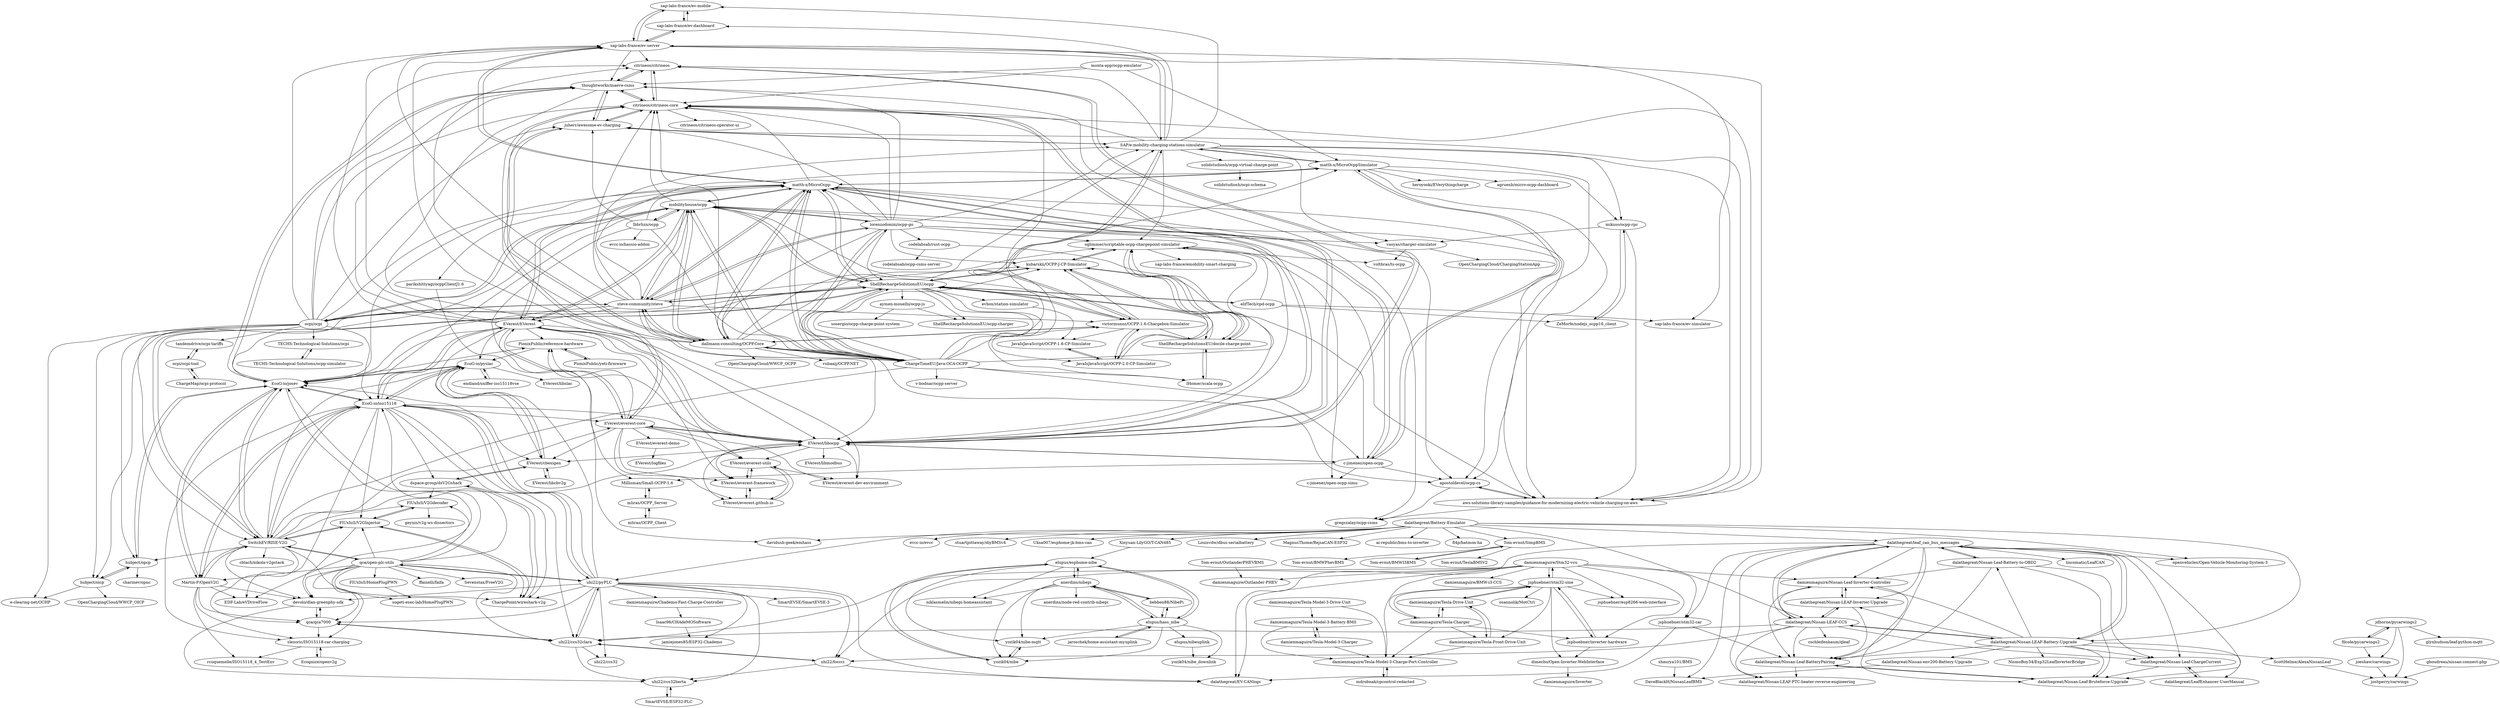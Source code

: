 digraph G {
"sap-labs-france/ev-mobile" -> "sap-labs-france/ev-dashboard"
"sap-labs-france/ev-mobile" -> "sap-labs-france/ev-server"
"lorenzodonini/ocpp-go" -> "mobilityhouse/ocpp"
"lorenzodonini/ocpp-go" -> "thoughtworks/maeve-csms"
"lorenzodonini/ocpp-go" -> "codelabsab/rust-ocpp"
"lorenzodonini/ocpp-go" -> "citrineos/citrineos-core"
"lorenzodonini/ocpp-go" -> "matth-x/MicroOcpp"
"lorenzodonini/ocpp-go" -> "vasyas/charger-simulator"
"lorenzodonini/ocpp-go" -> "steve-community/steve"
"lorenzodonini/ocpp-go" -> "kubarskii/OCPP-J-CP-Simulator"
"lorenzodonini/ocpp-go" -> "juherr/awesome-ev-charging"
"lorenzodonini/ocpp-go" -> "aws-solutions-library-samples/guidance-for-modernizing-electric-vehicle-charging-on-aws"
"lorenzodonini/ocpp-go" -> "ShellRechargeSolutionsEU/ocpp"
"lorenzodonini/ocpp-go" -> "ChargeTimeEU/Java-OCA-OCPP"
"lorenzodonini/ocpp-go" -> "dallmann-consulting/OCPP.Core"
"lorenzodonini/ocpp-go" -> "SAP/e-mobility-charging-stations-simulator"
"lorenzodonini/ocpp-go" -> "oglimmer/scriptable-ocpp-chargepoint-simulator"
"mobilityhouse/ocpp" -> "steve-community/steve"
"mobilityhouse/ocpp" -> "matth-x/MicroOcpp"
"mobilityhouse/ocpp" -> "lorenzodonini/ocpp-go"
"mobilityhouse/ocpp" -> "ChargeTimeEU/Java-OCA-OCPP"
"mobilityhouse/ocpp" -> "ShellRechargeSolutionsEU/ocpp"
"mobilityhouse/ocpp" -> "lbbrhzn/ocpp"
"mobilityhouse/ocpp" -> "dallmann-consulting/OCPP.Core"
"mobilityhouse/ocpp" -> "EcoG-io/josev"
"mobilityhouse/ocpp" -> "EcoG-io/iso15118"
"mobilityhouse/ocpp" -> "ocpi/ocpi"
"mobilityhouse/ocpp" -> "citrineos/citrineos-core"
"mobilityhouse/ocpp" -> "victormunoz/OCPP-1.6-Chargebox-Simulator"
"mobilityhouse/ocpp" -> "EVerest/EVerest"
"mobilityhouse/ocpp" -> "aws-solutions-library-samples/guidance-for-modernizing-electric-vehicle-charging-on-aws"
"mobilityhouse/ocpp" -> "EVerest/libocpp"
"steve-community/steve" -> "mobilityhouse/ocpp"
"steve-community/steve" -> "ChargeTimeEU/Java-OCA-OCPP"
"steve-community/steve" -> "matth-x/MicroOcpp"
"steve-community/steve" -> "ShellRechargeSolutionsEU/ocpp"
"steve-community/steve" -> "dallmann-consulting/OCPP.Core"
"steve-community/steve" -> "lorenzodonini/ocpp-go"
"steve-community/steve" -> "sap-labs-france/ev-server"
"steve-community/steve" -> "ocpi/ocpi"
"steve-community/steve" -> "victormunoz/OCPP-1.6-Chargebox-Simulator"
"steve-community/steve" -> "SAP/e-mobility-charging-stations-simulator"
"steve-community/steve" -> "kubarskii/OCPP-J-CP-Simulator"
"steve-community/steve" -> "EVerest/EVerest"
"steve-community/steve" -> "citrineos/citrineos-core"
"steve-community/steve" -> "matth-x/MicroOcppSimulator"
"steve-community/steve" -> "EcoG-io/josev"
"bebben88/NibePi" -> "anerdins/nibepi"
"bebben88/NibePi" -> "elupus/hass_nibe"
"sap-labs-france/ev-dashboard" -> "sap-labs-france/ev-server"
"sap-labs-france/ev-dashboard" -> "sap-labs-france/ev-mobile"
"elifTech/cpd-ocpp" -> "ShellRechargeSolutionsEU/ocpp"
"elifTech/cpd-ocpp" -> "ZeMorfe/nodejs_ocpp16_client"
"elifTech/cpd-ocpp" -> "oglimmer/scriptable-ocpp-chargepoint-simulator"
"elifTech/cpd-ocpp" -> "sap-labs-france/ev-simulator"
"victormunoz/OCPP-1.6-Chargebox-Simulator" -> "JavaIsJavaScript/OCPP-2.0-CP-Simulator"
"victormunoz/OCPP-1.6-Chargebox-Simulator" -> "dallmann-consulting/OCPP.Core"
"victormunoz/OCPP-1.6-Chargebox-Simulator" -> "SAP/e-mobility-charging-stations-simulator"
"victormunoz/OCPP-1.6-Chargebox-Simulator" -> "JavaIsJavaScript/OCPP-1.6-CP-Simulator"
"victormunoz/OCPP-1.6-Chargebox-Simulator" -> "ShellRechargeSolutionsEU/docile-charge-point"
"victormunoz/OCPP-1.6-Chargebox-Simulator" -> "kubarskii/OCPP-J-CP-Simulator"
"victormunoz/OCPP-1.6-Chargebox-Simulator" -> "ShellRechargeSolutionsEU/ocpp"
"jsphuebner/stm32-sine" -> "jsphuebner/inverter-hardware"
"jsphuebner/stm32-sine" -> "damienmaguire/Tesla-Drive-Unit"
"jsphuebner/stm32-sine" -> "jsphuebner/esp8266-web-interface"
"jsphuebner/stm32-sine" -> "damienmaguire/Stm32-vcu"
"jsphuebner/stm32-sine" -> "damienmaguire/Tesla-Charger"
"jsphuebner/stm32-sine" -> "damienmaguire/Tesla-Front-Drive-Unit"
"jsphuebner/stm32-sine" -> "dimecho/Open-Inverter-WebInterface"
"jsphuebner/stm32-sine" -> "osannolik/MotCtrl" ["e"=1]
"kubarskii/OCPP-J-CP-Simulator" -> "JavaIsJavaScript/OCPP-2.0-CP-Simulator"
"kubarskii/OCPP-J-CP-Simulator" -> "ShellRechargeSolutionsEU/docile-charge-point"
"kubarskii/OCPP-J-CP-Simulator" -> "oglimmer/scriptable-ocpp-chargepoint-simulator"
"kubarskii/OCPP-J-CP-Simulator" -> "ShellRechargeSolutionsEU/ocpp"
"hubject/oicp" -> "hubject/opcp"
"hubject/oicp" -> "e-clearing-net/OCHP"
"hubject/oicp" -> "OpenChargingCloud/WWCP_OICP"
"FlUxIuS/V2GInjector" -> "FlUxIuS/V2Gdecoder"
"FlUxIuS/V2GInjector" -> "ChargePoint/wireshark-v2g"
"FlUxIuS/V2GInjector" -> "devolo/dlan-greenphy-sdk"
"FlUxIuS/V2GInjector" -> "SwitchEV/RISE-V2G"
"ZeMorfe/nodejs_ocpp16_client" -> "mikuso/ocpp-rpc"
"JavaIsJavaScript/OCPP-1.6-CP-Simulator" -> "JavaIsJavaScript/OCPP-2.0-CP-Simulator"
"ShellRechargeSolutionsEU/docile-charge-point" -> "IHomer/scala-ocpp"
"ShellRechargeSolutionsEU/docile-charge-point" -> "ShellRechargeSolutionsEU/ocpp"
"ShellRechargeSolutionsEU/docile-charge-point" -> "kubarskii/OCPP-J-CP-Simulator"
"ShellRechargeSolutionsEU/docile-charge-point" -> "oglimmer/scriptable-ocpp-chargepoint-simulator"
"damienmaguire/Tesla-Model-3-Drive-Unit" -> "damienmaguire/Tesla-Model-3-Charge-Port-Controller"
"damienmaguire/Tesla-Model-3-Drive-Unit" -> "damienmaguire/Tesla-Model-3-Battery-BMS"
"evbox/station-simulator" -> "JavaIsJavaScript/OCPP-1.6-CP-Simulator"
"damienmaguire/Tesla-Charger" -> "damienmaguire/Tesla-Drive-Unit"
"damienmaguire/Tesla-Charger" -> "damienmaguire/Tesla-Front-Drive-Unit"
"damienmaguire/Tesla-Charger" -> "jsphuebner/stm32-sine"
"damienmaguire/Tesla-Charger" -> "jsphuebner/inverter-hardware"
"damienmaguire/Tesla-Charger" -> "damienmaguire/Tesla-Model-3-Charge-Port-Controller"
"FlUxIuS/HomePlugPWN" -> "sogeti-esec-lab/HomePlugPWN"
"filcole/pycarwings2" -> "jdhorne/pycarwings2"
"filcole/pycarwings2" -> "joeshaw/carwings"
"Tom-evnut/BMWI3BMS" -> "Tom-evnut/SimpBMS"
"JavaIsJavaScript/OCPP-2.0-CP-Simulator" -> "JavaIsJavaScript/OCPP-1.6-CP-Simulator"
"JavaIsJavaScript/OCPP-2.0-CP-Simulator" -> "kubarskii/OCPP-J-CP-Simulator"
"JavaIsJavaScript/OCPP-2.0-CP-Simulator" -> "victormunoz/OCPP-1.6-Chargebox-Simulator"
"mliras/OCPP_Client" -> "mliras/OCPP_Server"
"Tom-evnut/SimpBMS" -> "Tom-evnut/BMWI3BMS"
"Tom-evnut/SimpBMS" -> "Tom-evnut/TeslaBMSV2"
"Tom-evnut/SimpBMS" -> "Tom-evnut/BMWPhevBMS"
"damienmaguire/Tesla-Model-3-Charger" -> "damienmaguire/Tesla-Model-3-Charge-Port-Controller"
"damienmaguire/Tesla-Model-3-Charger" -> "damienmaguire/Tesla-Model-3-Battery-BMS"
"FlUxIuS/V2Gdecoder" -> "geynis/v2g-ws-dissectors"
"FlUxIuS/V2Gdecoder" -> "FlUxIuS/V2GInjector"
"damienmaguire/Tesla-Front-Drive-Unit" -> "damienmaguire/Tesla-Drive-Unit"
"damienmaguire/Tesla-Front-Drive-Unit" -> "damienmaguire/Tesla-Model-3-Charge-Port-Controller"
"jsphuebner/inverter-hardware" -> "jsphuebner/stm32-sine"
"jsphuebner/inverter-hardware" -> "dimecho/Open-Inverter-WebInterface"
"mliras/OCPP_Server" -> "mliras/OCPP_Client"
"mliras/OCPP_Server" -> "Millisman/Small-OCPP-1.6"
"elupus/nibeuplink" -> "yozik04/nibe_downlink"
"Tom-evnut/OutlanderPHEVBMS" -> "damienmaguire/Outlander-PHEV"
"matth-x/MicroOcpp" -> "matth-x/MicroOcppSimulator"
"matth-x/MicroOcpp" -> "mobilityhouse/ocpp"
"matth-x/MicroOcpp" -> "steve-community/steve"
"matth-x/MicroOcpp" -> "EVerest/libocpp"
"matth-x/MicroOcpp" -> "c-jimenez/open-ocpp"
"matth-x/MicroOcpp" -> "sap-labs-france/ev-server"
"matth-x/MicroOcpp" -> "apostoldevel/ocpp-cs"
"matth-x/MicroOcpp" -> "EcoG-io/josev"
"matth-x/MicroOcpp" -> "parikshittyagi/ocppClientJ1.6"
"matth-x/MicroOcpp" -> "dallmann-consulting/OCPP.Core"
"matth-x/MicroOcpp" -> "citrineos/citrineos-core"
"matth-x/MicroOcpp" -> "EVerest/EVerest"
"matth-x/MicroOcpp" -> "ShellRechargeSolutionsEU/ocpp"
"matth-x/MicroOcpp" -> "ChargeTimeEU/Java-OCA-OCPP"
"matth-x/MicroOcpp" -> "aws-solutions-library-samples/guidance-for-modernizing-electric-vehicle-charging-on-aws"
"ocpi/ocpi" -> "hubject/oicp"
"ocpi/ocpi" -> "e-clearing-net/OCHP"
"ocpi/ocpi" -> "mobilityhouse/ocpp"
"ocpi/ocpi" -> "TECHS-Technological-Solutions/ocpi"
"ocpi/ocpi" -> "tandemdrive/ocpi-tariffs"
"ocpi/ocpi" -> "hubject/opcp"
"ocpi/ocpi" -> "steve-community/steve"
"ocpi/ocpi" -> "ShellRechargeSolutionsEU/ocpp"
"ocpi/ocpi" -> "thoughtworks/maeve-csms"
"ocpi/ocpi" -> "sap-labs-france/ev-server"
"ocpi/ocpi" -> "SwitchEV/RISE-V2G"
"ocpi/ocpi" -> "matth-x/MicroOcpp"
"ocpi/ocpi" -> "citrineos/citrineos-core"
"ocpi/ocpi" -> "juherr/awesome-ev-charging"
"ocpi/ocpi" -> "EcoG-io/iso15118"
"anerdins/nibepi" -> "elupus/hass_nibe"
"anerdins/nibepi" -> "bebben88/NibePi"
"anerdins/nibepi" -> "elupus/esphome-nibe"
"anerdins/nibepi" -> "yozik04/nibe"
"anerdins/nibepi" -> "niklasmelin/nibepi-homeassistant"
"anerdins/nibepi" -> "yozik04/nibe-mqtt"
"anerdins/nibepi" -> "anerdins/node-red-contrib-nibepi"
"dalathegreat/Nissan-Leaf-Battery-to-OBD2" -> "dalathegreat/Nissan-Leaf-BatteryPairing"
"dalathegreat/Nissan-Leaf-Battery-to-OBD2" -> "dalathegreat/Nissan-Leaf-Bruteforce-Upgrade"
"dalathegreat/Nissan-Leaf-Battery-to-OBD2" -> "dalathegreat/leaf_can_bus_messages"
"dalathegreat/Nissan-Leaf-Battery-to-OBD2" -> "damienmaguire/Nissan-Leaf-Inverter-Controller"
"dalathegreat/Nissan-Leaf-Battery-to-OBD2" -> "dalathegreat/Nissan-Leaf-ChargeCurrent"
"dalathegreat/Nissan-Leaf-BatteryPairing" -> "dalathegreat/Nissan-LEAF-PTC-heater-reverse-engineering"
"dalathegreat/Nissan-Leaf-BatteryPairing" -> "dalathegreat/Nissan-Leaf-Bruteforce-Upgrade"
"dalathegreat/leaf_can_bus_messages" -> "dalathegreat/Nissan-Leaf-Battery-to-OBD2"
"dalathegreat/leaf_can_bus_messages" -> "dalathegreat/Nissan-LEAF-CCS"
"dalathegreat/leaf_can_bus_messages" -> "damienmaguire/Nissan-Leaf-Inverter-Controller"
"dalathegreat/leaf_can_bus_messages" -> "dalathegreat/Nissan-LEAF-Inverter-Upgrade"
"dalathegreat/leaf_can_bus_messages" -> "dalathegreat/Nissan-Leaf-ChargeCurrent"
"dalathegreat/leaf_can_bus_messages" -> "jsphuebner/stm32-car"
"dalathegreat/leaf_can_bus_messages" -> "dalathegreat/Nissan-Leaf-BatteryPairing"
"dalathegreat/leaf_can_bus_messages" -> "dalathegreat/Nissan-Leaf-Bruteforce-Upgrade"
"dalathegreat/leaf_can_bus_messages" -> "dalathegreat/EV-CANlogs"
"dalathegreat/leaf_can_bus_messages" -> "dalathegreat/Nissan-LEAF-PTC-heater-reverse-engineering"
"dalathegreat/leaf_can_bus_messages" -> "dalathegreat/Nissan-LEAF-Battery-Upgrade"
"dalathegreat/leaf_can_bus_messages" -> "openvehicles/Open-Vehicle-Monitoring-System-3" ["e"=1]
"dalathegreat/leaf_can_bus_messages" -> "lincomatic/LeafCAN"
"dalathegreat/leaf_can_bus_messages" -> "DaveBlackH/NissanLeafBMS"
"parikshittyagi/ocppClientJ1.6" -> "Millisman/Small-OCPP-1.6"
"Isaac96/CHAdeMOSoftware" -> "jamiejones85/ESP32-Chademo"
"jsphuebner/stm32-car" -> "dalathegreat/EV-CANlogs"
"jsphuebner/stm32-car" -> "dalathegreat/Nissan-Leaf-BatteryPairing"
"oglimmer/scriptable-ocpp-chargepoint-simulator" -> "c-jimenez/open-ocpp-simu"
"oglimmer/scriptable-ocpp-chargepoint-simulator" -> "voltbras/ts-ocpp"
"oglimmer/scriptable-ocpp-chargepoint-simulator" -> "kubarskii/OCPP-J-CP-Simulator"
"oglimmer/scriptable-ocpp-chargepoint-simulator" -> "ShellRechargeSolutionsEU/docile-charge-point"
"oglimmer/scriptable-ocpp-chargepoint-simulator" -> "sap-labs-france/emobility-smart-charging"
"apostoldevel/ocpp-cs" -> "aws-solutions-library-samples/guidance-for-modernizing-electric-vehicle-charging-on-aws"
"apostoldevel/ocpp-cs" -> "gregszalay/ocpp-csms"
"dalathegreat/Nissan-Leaf-Bruteforce-Upgrade" -> "dalathegreat/Nissan-Leaf-BatteryPairing"
"vasyas/charger-simulator" -> "OpenChargingCloud/ChargingStationApp"
"vasyas/charger-simulator" -> "voltbras/ts-ocpp"
"damienmaguire/Nissan-Leaf-Inverter-Controller" -> "dalathegreat/Nissan-LEAF-Inverter-Upgrade"
"damienmaguire/Nissan-Leaf-Inverter-Controller" -> "dalathegreat/Nissan-Leaf-Bruteforce-Upgrade"
"damienmaguire/Nissan-Leaf-Inverter-Controller" -> "dalathegreat/Nissan-Leaf-BatteryPairing"
"ChargeMap/ocpi-protocol" -> "ocpi/ocpi-tool"
"damienmaguire/Tesla-Model-3-Battery-BMS" -> "damienmaguire/Tesla-Model-3-Charger"
"damienmaguire/Tesla-Model-3-Battery-BMS" -> "damienmaguire/Tesla-Model-3-Charge-Port-Controller"
"dalathegreat/LeafEnhancer-UserManual" -> "dalathegreat/Nissan-Leaf-ChargeCurrent"
"damienmaguire/Chademo-Fast-Charge-Controller" -> "Isaac96/CHAdeMOSoftware"
"endland/sniffer-iso15118vse" -> "EcoG-io/pyslac"
"dalathegreat/Nissan-Leaf-ChargeCurrent" -> "dalathegreat/LeafEnhancer-UserManual"
"dalathegreat/Nissan-Leaf-ChargeCurrent" -> "dalathegreat/Nissan-Leaf-Bruteforce-Upgrade"
"dallmann-consulting/OCPP.Core" -> "victormunoz/OCPP-1.6-Chargebox-Simulator"
"dallmann-consulting/OCPP.Core" -> "OpenChargingCloud/WWCP_OCPP"
"dallmann-consulting/OCPP.Core" -> "juherr/awesome-ev-charging"
"dallmann-consulting/OCPP.Core" -> "ChargeTimeEU/Java-OCA-OCPP"
"dallmann-consulting/OCPP.Core" -> "apostoldevel/ocpp-cs"
"dallmann-consulting/OCPP.Core" -> "steve-community/steve"
"dallmann-consulting/OCPP.Core" -> "mobilityhouse/ocpp"
"dallmann-consulting/OCPP.Core" -> "citrineos/citrineos-core"
"dallmann-consulting/OCPP.Core" -> "matth-x/MicroOcpp"
"dallmann-consulting/OCPP.Core" -> "EVerest/libocpp"
"dallmann-consulting/OCPP.Core" -> "oglimmer/scriptable-ocpp-chargepoint-simulator"
"dallmann-consulting/OCPP.Core" -> "SAP/e-mobility-charging-stations-simulator"
"dallmann-consulting/OCPP.Core" -> "citrineos/citrineos"
"dallmann-consulting/OCPP.Core" -> "sap-labs-france/ev-server"
"dallmann-consulting/OCPP.Core" -> "vnbaaij/OCPP.NET"
"lbbrhzn/ocpp" -> "mobilityhouse/ocpp"
"lbbrhzn/ocpp" -> "davidusb-geek/emhass" ["e"=1]
"lbbrhzn/ocpp" -> "matth-x/MicroOcpp"
"lbbrhzn/ocpp" -> "evcc-io/hassio-addon" ["e"=1]
"lbbrhzn/ocpp" -> "ChargeTimeEU/Java-OCA-OCPP"
"lbbrhzn/ocpp" -> "juherr/awesome-ev-charging"
"damienmaguire/Stm32-vcu" -> "uhi22/ccs32clara"
"damienmaguire/Stm32-vcu" -> "jsphuebner/stm32-car"
"damienmaguire/Stm32-vcu" -> "damienmaguire/Nissan-Leaf-Inverter-Controller"
"damienmaguire/Stm32-vcu" -> "uhi22/foccci"
"damienmaguire/Stm32-vcu" -> "jsphuebner/stm32-sine"
"damienmaguire/Stm32-vcu" -> "damienmaguire/BMW-i3-CCS"
"damienmaguire/Stm32-vcu" -> "damienmaguire/Tesla-Model-3-Charge-Port-Controller"
"damienmaguire/Stm32-vcu" -> "dalathegreat/EV-CANlogs"
"damienmaguire/Stm32-vcu" -> "jsphuebner/inverter-hardware"
"damienmaguire/Stm32-vcu" -> "jsphuebner/esp8266-web-interface"
"damienmaguire/Stm32-vcu" -> "damienmaguire/Outlander-PHEV"
"Martin-P/OpenV2G" -> "SwitchEV/RISE-V2G"
"Martin-P/OpenV2G" -> "slezoric/ISO15118-car-charging"
"Martin-P/OpenV2G" -> "qca/qca7000"
"Martin-P/OpenV2G" -> "EcoG-io/iso15118"
"Martin-P/OpenV2G" -> "EDF-Lab/eVDriveFlow"
"Martin-P/OpenV2G" -> "devolo/dlan-greenphy-sdk"
"Martin-P/OpenV2G" -> "rcuquemelle/ISO15118_4_TestEnv"
"Martin-P/OpenV2G" -> "EcoG-io/josev"
"IHomer/scala-ocpp" -> "ShellRechargeSolutionsEU/docile-charge-point"
"ChargePoint/wireshark-v2g" -> "dspace-group/dsV2Gshark"
"ChargePoint/wireshark-v2g" -> "FlUxIuS/V2GInjector"
"Ecognize/openv2g" -> "slezoric/ISO15118-car-charging"
"codelabsab/rust-ocpp" -> "codelabsab/ocpp-csms-server"
"codelabsab/rust-ocpp" -> "EVerest/libocpp"
"damienmaguire/Tesla-Model-3-Charge-Port-Controller" -> "mdrobnak/cpcontrol-redacted"
"mdrobnak/cpcontrol-redacted" -> "damienmaguire/Tesla-Model-3-Charge-Port-Controller"
"shaurya101/BMS" -> "DaveBlackH/NissanLeafBMS"
"SAP/e-mobility-charging-stations-simulator" -> "matth-x/MicroOcppSimulator"
"SAP/e-mobility-charging-stations-simulator" -> "victormunoz/OCPP-1.6-Chargebox-Simulator"
"SAP/e-mobility-charging-stations-simulator" -> "sap-labs-france/ev-server"
"SAP/e-mobility-charging-stations-simulator" -> "oglimmer/scriptable-ocpp-chargepoint-simulator"
"SAP/e-mobility-charging-stations-simulator" -> "vasyas/charger-simulator"
"SAP/e-mobility-charging-stations-simulator" -> "sap-labs-france/ev-dashboard"
"SAP/e-mobility-charging-stations-simulator" -> "aws-solutions-library-samples/guidance-for-modernizing-electric-vehicle-charging-on-aws"
"SAP/e-mobility-charging-stations-simulator" -> "juherr/awesome-ev-charging"
"SAP/e-mobility-charging-stations-simulator" -> "sap-labs-france/ev-mobile"
"SAP/e-mobility-charging-stations-simulator" -> "solidstudiosh/ocpp-virtual-charge-point"
"SAP/e-mobility-charging-stations-simulator" -> "apostoldevel/ocpp-cs"
"SAP/e-mobility-charging-stations-simulator" -> "citrineos/citrineos-core"
"SAP/e-mobility-charging-stations-simulator" -> "mikuso/ocpp-rpc"
"SAP/e-mobility-charging-stations-simulator" -> "citrineos/citrineos"
"EcoG-io/iso15118" -> "EcoG-io/josev"
"EcoG-io/iso15118" -> "EcoG-io/pyslac"
"EcoG-io/iso15118" -> "SwitchEV/RISE-V2G"
"EcoG-io/iso15118" -> "EDF-Lab/eVDriveFlow"
"EcoG-io/iso15118" -> "uhi22/ccs32clara"
"EcoG-io/iso15118" -> "dspace-group/dsV2Gshark"
"EcoG-io/iso15118" -> "Martin-P/OpenV2G"
"EcoG-io/iso15118" -> "uhi22/pyPLC"
"EcoG-io/iso15118" -> "EVerest/cbexigen"
"EcoG-io/iso15118" -> "EVerest/libocpp"
"EcoG-io/iso15118" -> "EVerest/EVerest"
"EcoG-io/iso15118" -> "ChargePoint/wireshark-v2g"
"EcoG-io/iso15118" -> "EVerest/everest-core"
"EcoG-io/iso15118" -> "slezoric/ISO15118-car-charging"
"EcoG-io/iso15118" -> "FlUxIuS/V2GInjector"
"EcoG-io/josev" -> "EcoG-io/iso15118"
"EcoG-io/josev" -> "SwitchEV/RISE-V2G"
"EcoG-io/josev" -> "EcoG-io/pyslac"
"EcoG-io/josev" -> "EDF-Lab/eVDriveFlow"
"EcoG-io/josev" -> "Martin-P/OpenV2G"
"EcoG-io/josev" -> "hubject/opcp"
"EcoG-io/josev" -> "thoughtworks/maeve-csms"
"EcoG-io/josev" -> "PionixPublic/reference-hardware"
"EVerest/EVerest" -> "EVerest/everest-core"
"EVerest/EVerest" -> "EVerest/libocpp"
"EVerest/EVerest" -> "citrineos/citrineos"
"EVerest/EVerest" -> "PionixPublic/reference-hardware"
"EVerest/EVerest" -> "EVerest/everest-framework"
"EVerest/EVerest" -> "EcoG-io/josev"
"EVerest/EVerest" -> "EcoG-io/iso15118"
"EVerest/EVerest" -> "EVerest/everest-utils"
"EVerest/EVerest" -> "matth-x/MicroOcpp"
"EVerest/EVerest" -> "EVerest/cbexigen"
"EVerest/EVerest" -> "thoughtworks/maeve-csms"
"EVerest/EVerest" -> "sap-labs-france/ev-server"
"EVerest/EVerest" -> "EcoG-io/pyslac"
"EVerest/EVerest" -> "mobilityhouse/ocpp"
"EVerest/EVerest" -> "EVerest/everest-dev-environment"
"Xinyuan-LilyGO/T-CAN485" -> "elupus/esphome-nibe"
"dalathegreat/Nissan-LEAF-Inverter-Upgrade" -> "damienmaguire/Nissan-Leaf-Inverter-Controller"
"dalathegreat/Nissan-LEAF-Inverter-Upgrade" -> "dalathegreat/Nissan-Leaf-BatteryPairing"
"dalathegreat/Nissan-LEAF-Inverter-Upgrade" -> "dalathegreat/Nissan-LEAF-CCS"
"EcoG-io/pyslac" -> "endland/sniffer-iso15118vse"
"EcoG-io/pyslac" -> "EcoG-io/iso15118"
"EcoG-io/pyslac" -> "EcoG-io/josev"
"EcoG-io/pyslac" -> "EVerest/libslac"
"EcoG-io/pyslac" -> "EVerest/cbexigen"
"yozik04/nibe" -> "yozik04/nibe-mqtt"
"yozik04/nibe" -> "elupus/esphome-nibe"
"EVerest/everest-core" -> "EVerest/EVerest"
"EVerest/everest-core" -> "EVerest/everest-framework"
"EVerest/everest-core" -> "EVerest/libocpp"
"EVerest/everest-core" -> "EVerest/everest-utils"
"EVerest/everest-core" -> "EVerest/cbexigen"
"EVerest/everest-core" -> "EVerest/everest.github.io"
"EVerest/everest-core" -> "PionixPublic/reference-hardware"
"EVerest/everest-core" -> "citrineos/citrineos-core"
"EVerest/everest-core" -> "EVerest/everest-dev-environment"
"EVerest/everest-core" -> "EVerest/everest-demo"
"EVerest/libocpp" -> "EVerest/everest-core"
"EVerest/libocpp" -> "EVerest/EVerest"
"EVerest/libocpp" -> "EVerest/everest-framework"
"EVerest/libocpp" -> "EVerest/everest-utils"
"EVerest/libocpp" -> "c-jimenez/open-ocpp"
"EVerest/libocpp" -> "EVerest/everest-dev-environment"
"EVerest/libocpp" -> "EVerest/cbexigen"
"EVerest/libocpp" -> "matth-x/MicroOcpp"
"EVerest/libocpp" -> "citrineos/citrineos"
"EVerest/libocpp" -> "EVerest/libmodbus"
"EVerest/libocpp" -> "PionixPublic/reference-hardware"
"EVerest/libocpp" -> "citrineos/citrineos-core"
"EVerest/libocpp" -> "EVerest/everest.github.io"
"TECHS-Technological-Solutions/ocpi" -> "TECHS-Technological-Solutions/ocpp-simulator"
"dalathegreat/Nissan-LEAF-CCS" -> "dalathegreat/Nissan-LEAF-Inverter-Upgrade"
"dalathegreat/Nissan-LEAF-CCS" -> "dalathegreat/leaf_can_bus_messages"
"dalathegreat/Nissan-LEAF-CCS" -> "damienmaguire/Nissan-Leaf-Inverter-Controller"
"dalathegreat/Nissan-LEAF-CCS" -> "dalathegreat/Nissan-LEAF-PTC-heater-reverse-engineering"
"dalathegreat/Nissan-LEAF-CCS" -> "dalathegreat/Nissan-Leaf-BatteryPairing"
"dalathegreat/Nissan-LEAF-CCS" -> "dalathegreat/Nissan-Leaf-ChargeCurrent"
"dalathegreat/Nissan-LEAF-CCS" -> "uhi22/foccci"
"dalathegreat/Nissan-LEAF-CCS" -> "cschleifenbaum/qleaf"
"dalathegreat/Nissan-LEAF-CCS" -> "uhi22/ccs32clara"
"dalathegreat/Nissan-LEAF-CCS" -> "dalathegreat/Nissan-LEAF-Battery-Upgrade"
"hubject/opcp" -> "charinev/opnc"
"hubject/opcp" -> "hubject/oicp"
"hubject/opcp" -> "EcoG-io/josev"
"dalathegreat/Nissan-env200-Battery-Upgrade" -> "DaveBlackH/NissanLeafBMS"
"c-jimenez/open-ocpp" -> "EVerest/libocpp"
"c-jimenez/open-ocpp" -> "c-jimenez/open-ocpp-simu"
"c-jimenez/open-ocpp" -> "matth-x/MicroOcpp"
"c-jimenez/open-ocpp" -> "apostoldevel/ocpp-cs"
"c-jimenez/open-ocpp" -> "matth-x/MicroOcppSimulator"
"c-jimenez/open-ocpp" -> "Millisman/Small-OCPP-1.6"
"c-jimenez/open-ocpp" -> "oglimmer/scriptable-ocpp-chargepoint-simulator"
"mikuso/ocpp-rpc" -> "ZeMorfe/nodejs_ocpp16_client"
"mikuso/ocpp-rpc" -> "aws-solutions-library-samples/guidance-for-modernizing-electric-vehicle-charging-on-aws"
"mikuso/ocpp-rpc" -> "vasyas/charger-simulator"
"yozik04/nibe-mqtt" -> "yozik04/nibe"
"EVerest/everest-utils" -> "EVerest/everest-framework"
"EVerest/everest-utils" -> "EVerest/everest.github.io"
"EVerest/everest-utils" -> "EVerest/everest-dev-environment"
"EVerest/everest-framework" -> "EVerest/everest-utils"
"EVerest/everest-framework" -> "EVerest/everest.github.io"
"EVerest/everest.github.io" -> "EVerest/everest-utils"
"EVerest/everest.github.io" -> "EVerest/everest-framework"
"ChargeTimeEU/Java-OCA-OCPP" -> "steve-community/steve"
"ChargeTimeEU/Java-OCA-OCPP" -> "ShellRechargeSolutionsEU/ocpp"
"ChargeTimeEU/Java-OCA-OCPP" -> "mobilityhouse/ocpp"
"ChargeTimeEU/Java-OCA-OCPP" -> "dallmann-consulting/OCPP.Core"
"ChargeTimeEU/Java-OCA-OCPP" -> "kubarskii/OCPP-J-CP-Simulator"
"ChargeTimeEU/Java-OCA-OCPP" -> "matth-x/MicroOcpp"
"ChargeTimeEU/Java-OCA-OCPP" -> "v-bodnar/ocpp-server"
"ChargeTimeEU/Java-OCA-OCPP" -> "oglimmer/scriptable-ocpp-chargepoint-simulator"
"ChargeTimeEU/Java-OCA-OCPP" -> "matth-x/MicroOcppSimulator"
"ChargeTimeEU/Java-OCA-OCPP" -> "citrineos/citrineos-core"
"ChargeTimeEU/Java-OCA-OCPP" -> "IHomer/scala-ocpp"
"ChargeTimeEU/Java-OCA-OCPP" -> "SwitchEV/RISE-V2G"
"ChargeTimeEU/Java-OCA-OCPP" -> "lorenzodonini/ocpp-go"
"ChargeTimeEU/Java-OCA-OCPP" -> "c-jimenez/open-ocpp"
"ChargeTimeEU/Java-OCA-OCPP" -> "victormunoz/OCPP-1.6-Chargebox-Simulator"
"uhi22/pyPLC" -> "uhi22/ccs32clara"
"uhi22/pyPLC" -> "uhi22/ccs32"
"uhi22/pyPLC" -> "uhi22/foccci"
"uhi22/pyPLC" -> "EcoG-io/iso15118"
"uhi22/pyPLC" -> "jamiejones85/ESP32-Chademo"
"uhi22/pyPLC" -> "EcoG-io/josev"
"uhi22/pyPLC" -> "damienmaguire/Chademo-Fast-Charge-Controller"
"uhi22/pyPLC" -> "uhi22/ccs32berta"
"uhi22/pyPLC" -> "ChargePoint/wireshark-v2g"
"uhi22/pyPLC" -> "SmartEVSE/SmartEVSE-3" ["e"=1]
"uhi22/pyPLC" -> "qca/open-plc-utils"
"uhi22/pyPLC" -> "dalathegreat/EV-CANlogs"
"uhi22/pyPLC" -> "EcoG-io/pyslac"
"uhi22/pyPLC" -> "devolo/dlan-greenphy-sdk"
"uhi22/pyPLC" -> "qca/qca7000"
"jdhorne/pycarwings2" -> "joshperry/carwings"
"jdhorne/pycarwings2" -> "glynhudson/leaf-python-mqtt"
"jdhorne/pycarwings2" -> "filcole/pycarwings2"
"jdhorne/pycarwings2" -> "joeshaw/carwings"
"gboudreau/nissan-connect-php" -> "joshperry/carwings"
"ShellRechargeSolutionsEU/ocpp" -> "ShellRechargeSolutionsEU/docile-charge-point"
"ShellRechargeSolutionsEU/ocpp" -> "ShellRechargeSolutionsEU/ocpp-charger"
"ShellRechargeSolutionsEU/ocpp" -> "ChargeTimeEU/Java-OCA-OCPP"
"ShellRechargeSolutionsEU/ocpp" -> "elifTech/cpd-ocpp"
"ShellRechargeSolutionsEU/ocpp" -> "kubarskii/OCPP-J-CP-Simulator"
"ShellRechargeSolutionsEU/ocpp" -> "IHomer/scala-ocpp"
"ShellRechargeSolutionsEU/ocpp" -> "mobilityhouse/ocpp"
"ShellRechargeSolutionsEU/ocpp" -> "JavaIsJavaScript/OCPP-2.0-CP-Simulator"
"ShellRechargeSolutionsEU/ocpp" -> "steve-community/steve"
"ShellRechargeSolutionsEU/ocpp" -> "evbox/station-simulator"
"ShellRechargeSolutionsEU/ocpp" -> "victormunoz/OCPP-1.6-Chargebox-Simulator"
"ShellRechargeSolutionsEU/ocpp" -> "hubject/oicp"
"ShellRechargeSolutionsEU/ocpp" -> "aymen-mouelhi/ocpp-js"
"ShellRechargeSolutionsEU/ocpp" -> "matth-x/MicroOcpp"
"ShellRechargeSolutionsEU/ocpp" -> "SwitchEV/RISE-V2G"
"matth-x/MicroOcppSimulator" -> "matth-x/MicroOcpp"
"matth-x/MicroOcppSimulator" -> "SAP/e-mobility-charging-stations-simulator"
"matth-x/MicroOcppSimulator" -> "apostoldevel/ocpp-cs"
"matth-x/MicroOcppSimulator" -> "agruenb/micro-ocpp-dashboard"
"matth-x/MicroOcppSimulator" -> "c-jimenez/open-ocpp"
"matth-x/MicroOcppSimulator" -> "mikuso/ocpp-rpc"
"matth-x/MicroOcppSimulator" -> "heroyooki/EVerythingcharge"
"TECHS-Technological-Solutions/ocpp-simulator" -> "TECHS-Technological-Solutions/ocpi"
"jaroschek/home-assistant-myuplink" -> "elupus/hass_nibe"
"dimecho/Open-Inverter-WebInterface" -> "damienmaguire/Inverter"
"ocpi/ocpi-tool" -> "tandemdrive/ocpi-tariffs"
"ocpi/ocpi-tool" -> "ChargeMap/ocpi-protocol"
"juherr/awesome-ev-charging" -> "citrineos/citrineos-core"
"juherr/awesome-ev-charging" -> "thoughtworks/maeve-csms"
"juherr/awesome-ev-charging" -> "aws-solutions-library-samples/guidance-for-modernizing-electric-vehicle-charging-on-aws"
"juherr/awesome-ev-charging" -> "SAP/e-mobility-charging-stations-simulator"
"juherr/awesome-ev-charging" -> "dallmann-consulting/OCPP.Core"
"EVerest/cbexigen" -> "EVerest/libcbv2g"
"EVerest/cbexigen" -> "EcoG-io/pyslac"
"EVerest/cbexigen" -> "dspace-group/dsV2Gshark"
"PionixPublic/reference-hardware" -> "PionixPublic/yeti-firmware"
"PionixPublic/reference-hardware" -> "EcoG-io/pyslac"
"elupus/esphome-nibe" -> "yozik04/nibe-mqtt"
"elupus/esphome-nibe" -> "yozik04/nibe"
"elupus/esphome-nibe" -> "anerdins/nibepi"
"elupus/esphome-nibe" -> "niklasmelin/nibepi-homeassistant"
"elupus/esphome-nibe" -> "elupus/hass_nibe"
"PionixPublic/yeti-firmware" -> "PionixPublic/reference-hardware"
"Millisman/Small-OCPP-1.6" -> "mliras/OCPP_Server"
"dalathegreat/Battery-Emulator" -> "dalathegreat/Nissan-LEAF-Battery-Upgrade"
"dalathegreat/Battery-Emulator" -> "dalathegreat/leaf_can_bus_messages"
"dalathegreat/Battery-Emulator" -> "Xinyuan-LilyGO/T-CAN485"
"dalathegreat/Battery-Emulator" -> "openvehicles/Open-Vehicle-Monitoring-System-3" ["e"=1]
"dalathegreat/Battery-Emulator" -> "evcc-io/evcc" ["e"=1]
"dalathegreat/Battery-Emulator" -> "uhi22/pyPLC"
"dalathegreat/Battery-Emulator" -> "stuartpittaway/diyBMSv4" ["e"=1]
"dalathegreat/Battery-Emulator" -> "Uksa007/esphome-jk-bms-can" ["e"=1]
"dalathegreat/Battery-Emulator" -> "dalathegreat/Nissan-LEAF-CCS"
"dalathegreat/Battery-Emulator" -> "Louisvdw/dbus-serialbattery" ["e"=1]
"dalathegreat/Battery-Emulator" -> "MagnusThome/RejsaCAN-ESP32" ["e"=1]
"dalathegreat/Battery-Emulator" -> "davidusb-geek/emhass" ["e"=1]
"dalathegreat/Battery-Emulator" -> "ai-republic/bms-to-inverter" ["e"=1]
"dalathegreat/Battery-Emulator" -> "fl4p/batmon-ha" ["e"=1]
"dalathegreat/Battery-Emulator" -> "Tom-evnut/SimpBMS"
"citrineos/citrineos" -> "citrineos/citrineos-core"
"citrineos/citrineos" -> "thoughtworks/maeve-csms"
"citrineos/citrineos" -> "EVerest/libocpp"
"dalathegreat/Nissan-LEAF-Battery-Upgrade" -> "dalathegreat/Nissan-LEAF-CCS"
"dalathegreat/Nissan-LEAF-Battery-Upgrade" -> "dalathegreat/Nissan-LEAF-Inverter-Upgrade"
"dalathegreat/Nissan-LEAF-Battery-Upgrade" -> "dalathegreat/Nissan-Leaf-Battery-to-OBD2"
"dalathegreat/Nissan-LEAF-Battery-Upgrade" -> "dalathegreat/leaf_can_bus_messages"
"dalathegreat/Nissan-LEAF-Battery-Upgrade" -> "dalathegreat/LeafEnhancer-UserManual"
"dalathegreat/Nissan-LEAF-Battery-Upgrade" -> "damienmaguire/Nissan-Leaf-Inverter-Controller"
"dalathegreat/Nissan-LEAF-Battery-Upgrade" -> "NismoBoy34/Esp32LeafInverterBridge"
"dalathegreat/Nissan-LEAF-Battery-Upgrade" -> "dalathegreat/Nissan-Leaf-ChargeCurrent"
"dalathegreat/Nissan-LEAF-Battery-Upgrade" -> "dalathegreat/Nissan-Leaf-Bruteforce-Upgrade"
"dalathegreat/Nissan-LEAF-Battery-Upgrade" -> "ScottHelme/AlexaNissanLeaf"
"dalathegreat/Nissan-LEAF-Battery-Upgrade" -> "dalathegreat/Nissan-env200-Battery-Upgrade"
"dalathegreat/Nissan-LEAF-Battery-Upgrade" -> "dalathegreat/Nissan-Leaf-BatteryPairing"
"thoughtworks/maeve-csms" -> "citrineos/citrineos"
"thoughtworks/maeve-csms" -> "citrineos/citrineos-core"
"thoughtworks/maeve-csms" -> "gregszalay/ocpp-csms"
"thoughtworks/maeve-csms" -> "EcoG-io/josev"
"thoughtworks/maeve-csms" -> "juherr/awesome-ev-charging"
"thoughtworks/maeve-csms" -> "EVerest/libocpp"
"solidstudiosh/ocpp-virtual-charge-point" -> "solidstudiosh/ocpi-schema"
"tandemdrive/ocpi-tariffs" -> "ocpi/ocpi-tool"
"aws-solutions-library-samples/guidance-for-modernizing-electric-vehicle-charging-on-aws" -> "apostoldevel/ocpp-cs"
"aws-solutions-library-samples/guidance-for-modernizing-electric-vehicle-charging-on-aws" -> "gregszalay/ocpp-csms"
"uhi22/ccs32clara" -> "uhi22/foccci"
"uhi22/ccs32clara" -> "uhi22/ccs32berta"
"uhi22/ccs32clara" -> "uhi22/ccs32"
"uhi22/ccs32clara" -> "uhi22/pyPLC"
"uhi22/ccs32clara" -> "qca/qca7000"
"uhi22/foccci" -> "uhi22/ccs32clara"
"uhi22/foccci" -> "uhi22/ccs32berta"
"uhi22/foccci" -> "dalathegreat/EV-CANlogs"
"EVerest/libcbv2g" -> "EVerest/cbexigen"
"SmartEVSE/ESP32-PLC" -> "uhi22/ccs32berta"
"uhi22/ccs32berta" -> "SmartEVSE/ESP32-PLC"
"qca/open-plc-utils" -> "qca/qca7000"
"qca/open-plc-utils" -> "SwitchEV/RISE-V2G"
"qca/open-plc-utils" -> "Martin-P/OpenV2G"
"qca/open-plc-utils" -> "devolo/dlan-greenphy-sdk"
"qca/open-plc-utils" -> "uhi22/pyPLC"
"qca/open-plc-utils" -> "EcoG-io/josev"
"qca/open-plc-utils" -> "sogeti-esec-lab/HomePlugPWN"
"qca/open-plc-utils" -> "FlUxIuS/V2GInjector"
"qca/open-plc-utils" -> "ffainelli/faifa"
"qca/open-plc-utils" -> "EcoG-io/iso15118"
"qca/open-plc-utils" -> "Sevenstax/FreeV2G"
"qca/open-plc-utils" -> "uhi22/ccs32clara"
"qca/open-plc-utils" -> "slezoric/ISO15118-car-charging"
"qca/open-plc-utils" -> "FlUxIuS/HomePlugPWN"
"qca/open-plc-utils" -> "FlUxIuS/V2Gdecoder"
"citrineos/citrineos-core" -> "citrineos/citrineos"
"citrineos/citrineos-core" -> "thoughtworks/maeve-csms"
"citrineos/citrineos-core" -> "citrineos/citrineos-operator-ui"
"citrineos/citrineos-core" -> "juherr/awesome-ev-charging"
"citrineos/citrineos-core" -> "EVerest/libocpp"
"citrineos/citrineos-core" -> "EVerest/everest-core"
"citrineos/citrineos-core" -> "aws-solutions-library-samples/guidance-for-modernizing-electric-vehicle-charging-on-aws"
"monta-app/ocpp-emulator" -> "thoughtworks/maeve-csms"
"monta-app/ocpp-emulator" -> "matth-x/MicroOcppSimulator"
"monta-app/ocpp-emulator" -> "citrineos/citrineos-core"
"aymen-mouelhi/ocpp-js" -> "ShellRechargeSolutionsEU/ocpp-charger"
"aymen-mouelhi/ocpp-js" -> "sosergio/ocpp-charge-point-system"
"EVerest/everest-demo" -> "EVerest/logfiles"
"dspace-group/dsV2Gshark" -> "ChargePoint/wireshark-v2g"
"dspace-group/dsV2Gshark" -> "EVerest/cbexigen"
"dspace-group/dsV2Gshark" -> "FlUxIuS/V2Gdecoder"
"qca/qca7000" -> "devolo/dlan-greenphy-sdk"
"qca/qca7000" -> "uhi22/ccs32clara"
"qca/qca7000" -> "slezoric/ISO15118-car-charging"
"ScottHelme/AlexaNissanLeaf" -> "joshperry/carwings"
"devolo/dlan-greenphy-sdk" -> "qca/qca7000"
"devolo/dlan-greenphy-sdk" -> "uhi22/ccs32berta"
"sap-labs-france/ev-server" -> "sap-labs-france/ev-dashboard"
"sap-labs-france/ev-server" -> "sap-labs-france/ev-mobile"
"sap-labs-france/ev-server" -> "SAP/e-mobility-charging-stations-simulator"
"sap-labs-france/ev-server" -> "citrineos/citrineos"
"sap-labs-france/ev-server" -> "sap-labs-france/ev-simulator"
"sap-labs-france/ev-server" -> "matth-x/MicroOcpp"
"sap-labs-france/ev-server" -> "thoughtworks/maeve-csms"
"sap-labs-france/ev-server" -> "aws-solutions-library-samples/guidance-for-modernizing-electric-vehicle-charging-on-aws"
"slezoric/ISO15118-car-charging" -> "rcuquemelle/ISO15118_4_TestEnv"
"slezoric/ISO15118-car-charging" -> "Ecognize/openv2g"
"damienmaguire/Tesla-Drive-Unit" -> "damienmaguire/Tesla-Front-Drive-Unit"
"damienmaguire/Tesla-Drive-Unit" -> "damienmaguire/Tesla-Charger"
"damienmaguire/Tesla-Drive-Unit" -> "jsphuebner/stm32-sine"
"SwitchEV/RISE-V2G" -> "EcoG-io/josev"
"SwitchEV/RISE-V2G" -> "Martin-P/OpenV2G"
"SwitchEV/RISE-V2G" -> "EcoG-io/iso15118"
"SwitchEV/RISE-V2G" -> "FlUxIuS/V2GInjector"
"SwitchEV/RISE-V2G" -> "qca/open-plc-utils"
"SwitchEV/RISE-V2G" -> "EcoG-io/pyslac"
"SwitchEV/RISE-V2G" -> "FlUxIuS/V2Gdecoder"
"SwitchEV/RISE-V2G" -> "devolo/dlan-greenphy-sdk"
"SwitchEV/RISE-V2G" -> "hubject/opcp"
"SwitchEV/RISE-V2G" -> "ChargePoint/wireshark-v2g"
"SwitchEV/RISE-V2G" -> "qca/qca7000"
"SwitchEV/RISE-V2G" -> "cblach/nikola-v2gstack"
"SwitchEV/RISE-V2G" -> "ShellRechargeSolutionsEU/ocpp"
"SwitchEV/RISE-V2G" -> "EVerest/libocpp"
"SwitchEV/RISE-V2G" -> "EVerest/everest-core"
"elupus/hass_nibe" -> "anerdins/nibepi"
"elupus/hass_nibe" -> "elupus/esphome-nibe"
"elupus/hass_nibe" -> "bebben88/NibePi"
"elupus/hass_nibe" -> "jaroschek/home-assistant-myuplink"
"elupus/hass_nibe" -> "elupus/nibeuplink"
"elupus/hass_nibe" -> "yozik04/nibe-mqtt"
"elupus/hass_nibe" -> "yozik04/nibe"
"elupus/hass_nibe" -> "yozik04/nibe_downlink"
"joeshaw/carwings" -> "joshperry/carwings"
"sap-labs-france/ev-mobile" ["l"="-12.645,18.596"]
"sap-labs-france/ev-dashboard" ["l"="-12.635,18.584"]
"sap-labs-france/ev-server" ["l"="-12.679,18.583"]
"lorenzodonini/ocpp-go" ["l"="-12.705,18.537"]
"mobilityhouse/ocpp" ["l"="-12.723,18.567"]
"thoughtworks/maeve-csms" ["l"="-12.72,18.587"]
"codelabsab/rust-ocpp" ["l"="-12.747,18.523"]
"citrineos/citrineos-core" ["l"="-12.708,18.583"]
"matth-x/MicroOcpp" ["l"="-12.695,18.578"]
"vasyas/charger-simulator" ["l"="-12.681,18.492"]
"steve-community/steve" ["l"="-12.708,18.555"]
"kubarskii/OCPP-J-CP-Simulator" ["l"="-12.665,18.519"]
"juherr/awesome-ev-charging" ["l"="-12.696,18.564"]
"aws-solutions-library-samples/guidance-for-modernizing-electric-vehicle-charging-on-aws" ["l"="-12.674,18.571"]
"ShellRechargeSolutionsEU/ocpp" ["l"="-12.696,18.527"]
"ChargeTimeEU/Java-OCA-OCPP" ["l"="-12.691,18.545"]
"dallmann-consulting/OCPP.Core" ["l"="-12.679,18.56"]
"SAP/e-mobility-charging-stations-simulator" ["l"="-12.664,18.552"]
"oglimmer/scriptable-ocpp-chargepoint-simulator" ["l"="-12.672,18.527"]
"lbbrhzn/ocpp" ["l"="-12.729,18.529"]
"EcoG-io/josev" ["l"="-12.757,18.606"]
"EcoG-io/iso15118" ["l"="-12.773,18.625"]
"ocpi/ocpi" ["l"="-12.75,18.56"]
"victormunoz/OCPP-1.6-Chargebox-Simulator" ["l"="-12.664,18.535"]
"EVerest/EVerest" ["l"="-12.729,18.606"]
"EVerest/libocpp" ["l"="-12.712,18.603"]
"matth-x/MicroOcppSimulator" ["l"="-12.655,18.563"]
"bebben88/NibePi" ["l"="-13.153,18.77"]
"anerdins/nibepi" ["l"="-13.13,18.759"]
"elupus/hass_nibe" ["l"="-13.151,18.746"]
"elifTech/cpd-ocpp" ["l"="-12.702,18.494"]
"ZeMorfe/nodejs_ocpp16_client" ["l"="-12.691,18.48"]
"sap-labs-france/ev-simulator" ["l"="-12.708,18.513"]
"JavaIsJavaScript/OCPP-2.0-CP-Simulator" ["l"="-12.644,18.517"]
"JavaIsJavaScript/OCPP-1.6-CP-Simulator" ["l"="-12.625,18.508"]
"ShellRechargeSolutionsEU/docile-charge-point" ["l"="-12.668,18.504"]
"jsphuebner/stm32-sine" ["l"="-12.81,18.818"]
"jsphuebner/inverter-hardware" ["l"="-12.794,18.807"]
"damienmaguire/Tesla-Drive-Unit" ["l"="-12.817,18.839"]
"jsphuebner/esp8266-web-interface" ["l"="-12.821,18.799"]
"damienmaguire/Stm32-vcu" ["l"="-12.831,18.778"]
"damienmaguire/Tesla-Charger" ["l"="-12.797,18.838"]
"damienmaguire/Tesla-Front-Drive-Unit" ["l"="-12.804,18.854"]
"dimecho/Open-Inverter-WebInterface" ["l"="-12.776,18.823"]
"osannolik/MotCtrl" ["l"="25.79,-26.661"]
"hubject/oicp" ["l"="-12.767,18.536"]
"hubject/opcp" ["l"="-12.778,18.568"]
"e-clearing-net/OCHP" ["l"="-12.787,18.536"]
"OpenChargingCloud/WWCP_OICP" ["l"="-12.78,18.513"]
"FlUxIuS/V2GInjector" ["l"="-12.79,18.631"]
"FlUxIuS/V2Gdecoder" ["l"="-12.804,18.637"]
"ChargePoint/wireshark-v2g" ["l"="-12.786,18.648"]
"devolo/dlan-greenphy-sdk" ["l"="-12.804,18.649"]
"SwitchEV/RISE-V2G" ["l"="-12.773,18.602"]
"mikuso/ocpp-rpc" ["l"="-12.678,18.512"]
"IHomer/scala-ocpp" ["l"="-12.689,18.506"]
"damienmaguire/Tesla-Model-3-Drive-Unit" ["l"="-12.841,18.884"]
"damienmaguire/Tesla-Model-3-Charge-Port-Controller" ["l"="-12.825,18.854"]
"damienmaguire/Tesla-Model-3-Battery-BMS" ["l"="-12.822,18.889"]
"evbox/station-simulator" ["l"="-12.638,18.488"]
"FlUxIuS/HomePlugPWN" ["l"="-12.861,18.642"]
"sogeti-esec-lab/HomePlugPWN" ["l"="-12.855,18.626"]
"filcole/pycarwings2" ["l"="-13.017,18.916"]
"jdhorne/pycarwings2" ["l"="-12.997,18.911"]
"joeshaw/carwings" ["l"="-13.007,18.896"]
"Tom-evnut/BMWI3BMS" ["l"="-12.997,18.669"]
"Tom-evnut/SimpBMS" ["l"="-12.99,18.691"]
"mliras/OCPP_Client" ["l"="-12.583,18.641"]
"mliras/OCPP_Server" ["l"="-12.601,18.631"]
"Tom-evnut/TeslaBMSV2" ["l"="-13.019,18.693"]
"Tom-evnut/BMWPhevBMS" ["l"="-13.014,18.676"]
"damienmaguire/Tesla-Model-3-Charger" ["l"="-12.808,18.88"]
"geynis/v2g-ws-dissectors" ["l"="-12.838,18.649"]
"Millisman/Small-OCPP-1.6" ["l"="-12.624,18.619"]
"elupus/nibeuplink" ["l"="-13.167,18.721"]
"yozik04/nibe_downlink" ["l"="-13.177,18.733"]
"Tom-evnut/OutlanderPHEVBMS" ["l"="-12.777,18.779"]
"damienmaguire/Outlander-PHEV" ["l"="-12.801,18.776"]
"c-jimenez/open-ocpp" ["l"="-12.664,18.586"]
"apostoldevel/ocpp-cs" ["l"="-12.652,18.578"]
"parikshittyagi/ocppClientJ1.6" ["l"="-12.647,18.621"]
"TECHS-Technological-Solutions/ocpi" ["l"="-12.808,18.525"]
"tandemdrive/ocpi-tariffs" ["l"="-12.791,18.501"]
"elupus/esphome-nibe" ["l"="-13.11,18.744"]
"yozik04/nibe" ["l"="-13.13,18.732"]
"niklasmelin/nibepi-homeassistant" ["l"="-13.113,18.731"]
"yozik04/nibe-mqtt" ["l"="-13.131,18.743"]
"anerdins/node-red-contrib-nibepi" ["l"="-13.127,18.782"]
"dalathegreat/Nissan-Leaf-Battery-to-OBD2" ["l"="-12.905,18.787"]
"dalathegreat/Nissan-Leaf-BatteryPairing" ["l"="-12.895,18.767"]
"dalathegreat/Nissan-Leaf-Bruteforce-Upgrade" ["l"="-12.906,18.775"]
"dalathegreat/leaf_can_bus_messages" ["l"="-12.907,18.758"]
"damienmaguire/Nissan-Leaf-Inverter-Controller" ["l"="-12.883,18.775"]
"dalathegreat/Nissan-Leaf-ChargeCurrent" ["l"="-12.926,18.762"]
"dalathegreat/Nissan-LEAF-PTC-heater-reverse-engineering" ["l"="-12.909,18.743"]
"dalathegreat/Nissan-LEAF-CCS" ["l"="-12.893,18.742"]
"dalathegreat/Nissan-LEAF-Inverter-Upgrade" ["l"="-12.886,18.758"]
"jsphuebner/stm32-car" ["l"="-12.864,18.763"]
"dalathegreat/EV-CANlogs" ["l"="-12.851,18.737"]
"dalathegreat/Nissan-LEAF-Battery-Upgrade" ["l"="-12.923,18.776"]
"openvehicles/Open-Vehicle-Monitoring-System-3" ["l"="-14.502,-24.223"]
"lincomatic/LeafCAN" ["l"="-12.946,18.754"]
"DaveBlackH/NissanLeafBMS" ["l"="-12.93,18.793"]
"Isaac96/CHAdeMOSoftware" ["l"="-12.787,18.719"]
"jamiejones85/ESP32-Chademo" ["l"="-12.795,18.696"]
"c-jimenez/open-ocpp-simu" ["l"="-12.64,18.553"]
"voltbras/ts-ocpp" ["l"="-12.675,18.474"]
"sap-labs-france/emobility-smart-charging" ["l"="-12.647,18.502"]
"gregszalay/ocpp-csms" ["l"="-12.669,18.607"]
"OpenChargingCloud/ChargingStationApp" ["l"="-12.688,18.45"]
"ChargeMap/ocpi-protocol" ["l"="-12.82,18.459"]
"ocpi/ocpi-tool" ["l"="-12.808,18.477"]
"dalathegreat/LeafEnhancer-UserManual" ["l"="-12.947,18.772"]
"damienmaguire/Chademo-Fast-Charge-Controller" ["l"="-12.805,18.707"]
"endland/sniffer-iso15118vse" ["l"="-12.753,18.662"]
"EcoG-io/pyslac" ["l"="-12.76,18.639"]
"OpenChargingCloud/WWCP_OCPP" ["l"="-12.615,18.552"]
"citrineos/citrineos" ["l"="-12.693,18.598"]
"vnbaaij/OCPP.NET" ["l"="-12.638,18.541"]
"davidusb-geek/emhass" ["l"="-15.94,-38.038"]
"evcc-io/hassio-addon" ["l"="-12.477,19.505"]
"uhi22/ccs32clara" ["l"="-12.828,18.691"]
"uhi22/foccci" ["l"="-12.842,18.716"]
"damienmaguire/BMW-i3-CCS" ["l"="-12.847,18.803"]
"Martin-P/OpenV2G" ["l"="-12.797,18.615"]
"slezoric/ISO15118-car-charging" ["l"="-12.82,18.613"]
"qca/qca7000" ["l"="-12.818,18.65"]
"EDF-Lab/eVDriveFlow" ["l"="-12.794,18.599"]
"rcuquemelle/ISO15118_4_TestEnv" ["l"="-12.822,18.598"]
"dspace-group/dsV2Gshark" ["l"="-12.77,18.654"]
"Ecognize/openv2g" ["l"="-12.841,18.599"]
"codelabsab/ocpp-csms-server" ["l"="-12.76,18.49"]
"mdrobnak/cpcontrol-redacted" ["l"="-12.839,18.864"]
"shaurya101/BMS" ["l"="-12.946,18.813"]
"solidstudiosh/ocpp-virtual-charge-point" ["l"="-12.6,18.533"]
"uhi22/pyPLC" ["l"="-12.815,18.67"]
"EVerest/cbexigen" ["l"="-12.743,18.642"]
"EVerest/everest-core" ["l"="-12.735,18.619"]
"PionixPublic/reference-hardware" ["l"="-12.729,18.638"]
"EVerest/everest-framework" ["l"="-12.713,18.637"]
"EVerest/everest-utils" ["l"="-12.719,18.626"]
"EVerest/everest-dev-environment" ["l"="-12.709,18.621"]
"Xinyuan-LilyGO/T-CAN485" ["l"="-13.032,18.733"]
"EVerest/libslac" ["l"="-12.754,18.676"]
"EVerest/everest.github.io" ["l"="-12.703,18.629"]
"EVerest/everest-demo" ["l"="-12.776,18.586"]
"EVerest/libmodbus" ["l"="-12.689,18.634"]
"TECHS-Technological-Solutions/ocpp-simulator" ["l"="-12.827,18.513"]
"cschleifenbaum/qleaf" ["l"="-12.895,18.72"]
"charinev/opnc" ["l"="-12.81,18.553"]
"dalathegreat/Nissan-env200-Battery-Upgrade" ["l"="-12.927,18.809"]
"v-bodnar/ocpp-server" ["l"="-12.72,18.5"]
"uhi22/ccs32" ["l"="-12.844,18.691"]
"uhi22/ccs32berta" ["l"="-12.838,18.678"]
"SmartEVSE/SmartEVSE-3" ["l"="-12.557,19.864"]
"qca/open-plc-utils" ["l"="-12.822,18.631"]
"joshperry/carwings" ["l"="-12.99,18.876"]
"glynhudson/leaf-python-mqtt" ["l"="-12.997,18.936"]
"gboudreau/nissan-connect-php" ["l"="-13.015,18.872"]
"ShellRechargeSolutionsEU/ocpp-charger" ["l"="-12.661,18.481"]
"aymen-mouelhi/ocpp-js" ["l"="-12.664,18.461"]
"agruenb/micro-ocpp-dashboard" ["l"="-12.621,18.57"]
"heroyooki/EVerythingcharge" ["l"="-12.603,18.575"]
"jaroschek/home-assistant-myuplink" ["l"="-13.178,18.752"]
"damienmaguire/Inverter" ["l"="-12.754,18.837"]
"EVerest/libcbv2g" ["l"="-12.733,18.666"]
"PionixPublic/yeti-firmware" ["l"="-12.715,18.661"]
"dalathegreat/Battery-Emulator" ["l"="-12.94,18.717"]
"evcc-io/evcc" ["l"="-12.51,19.462"]
"stuartpittaway/diyBMSv4" ["l"="-21.111,-43.517"]
"Uksa007/esphome-jk-bms-can" ["l"="-12.642,19.118"]
"Louisvdw/dbus-serialbattery" ["l"="-12.625,19.219"]
"MagnusThome/RejsaCAN-ESP32" ["l"="-14.478,-24.329"]
"ai-republic/bms-to-inverter" ["l"="-12.71,19.133"]
"fl4p/batmon-ha" ["l"="-12.612,19.104"]
"NismoBoy34/Esp32LeafInverterBridge" ["l"="-12.95,18.793"]
"ScottHelme/AlexaNissanLeaf" ["l"="-12.961,18.831"]
"solidstudiosh/ocpi-schema" ["l"="-12.57,18.527"]
"SmartEVSE/ESP32-PLC" ["l"="-12.861,18.68"]
"ffainelli/faifa" ["l"="-12.861,18.605"]
"Sevenstax/FreeV2G" ["l"="-12.875,18.623"]
"citrineos/citrineos-operator-ui" ["l"="-12.686,18.617"]
"monta-app/ocpp-emulator" ["l"="-12.73,18.549"]
"sosergio/ocpp-charge-point-system" ["l"="-12.652,18.435"]
"EVerest/logfiles" ["l"="-12.801,18.57"]
"cblach/nikola-v2gstack" ["l"="-12.81,18.583"]
}